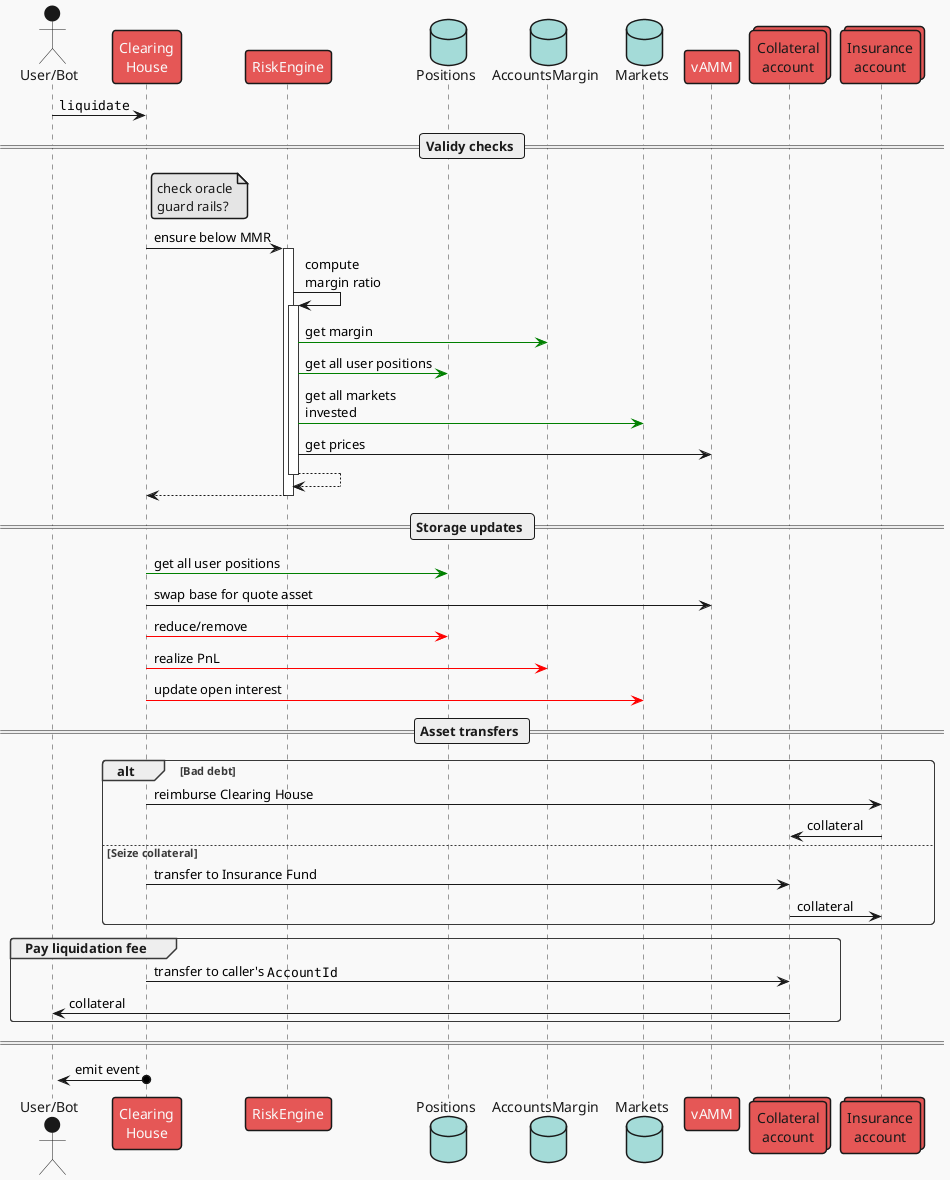 @startuml liquidate
!theme mars

actor "User/Bot" as user
participant "Clearing\nHouse" as ch
participant "RiskEngine" as risk
database "Positions" as positions
database "AccountsMargin" as accs
database "Markets" as mkts
participant "vAMM" as vamm
collections "Collateral\naccount" as vault
collections "Insurance\naccount" as insurance

user -> ch: ""liquidate""

== Validy checks ==

note right ch
check oracle
guard rails?
end note

ch -> risk ++: ensure below MMR
    risk -> risk ++: compute\nmargin ratio
        risk -[#green]> accs : get margin
        risk -[#green]> positions : get all user positions
        risk -[#green]> mkts : get all markets\ninvested
        risk -> vamm : get prices
    return
return

== Storage updates ==

    ch -[#green]> positions : get all user positions
    ch -> vamm : swap base for quote asset
    ch -[#red]> positions : reduce/remove
    ch -[#red]> accs : realize PnL
    ch -[#red]> mkts : update open interest

== Asset transfers ==

alt Bad debt
    ch -> insurance : reimburse Clearing House
    insurance -> vault : collateral
else Seize collateral
    ch -> vault : transfer to Insurance Fund
    vault -> insurance : collateral
end

group Pay liquidation fee
    ch -> vault : transfer to caller's ""AccountId""
    vault -> user : collateral
end


====

?<-o ch : emit event
@enduml
